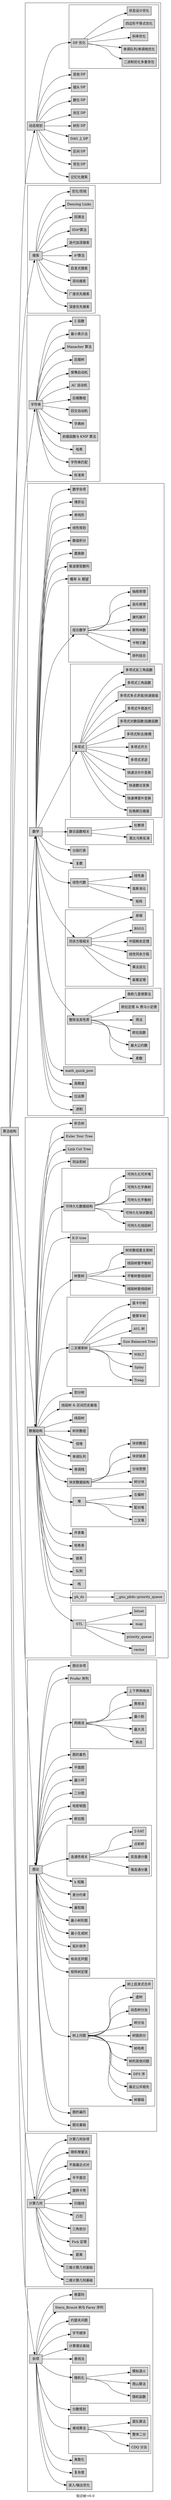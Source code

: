 digraph{
    graph[rankdir=LR];
    node[shape=box,style=filled];

    root[label="算法结构"];
    root -> dp;
    root -> search;
    root -> string;
    root -> math;
    root -> ds;
    root -> gra;
    root -> geometry;
    root -> misc;

    subgraph cluster_search{/*{{{*/
        search[label="搜索"];
        search_dfs[label="深度优先搜索"];
        search_bfs[label="广度优先搜索"];
        search_bidir[label="双向搜索"];
        search_heuristic[label="启发式搜索"];
        search_astar[label="A*算法"];
        search_iter[label="迭代加深搜索"];
        search_ida[label="IDA*算法"];
        search_back[label="回溯法"];
        search_dlx[label="Dancing Links"];
        search_opt[label="优化/剪枝"];

        search -> {
            search_dfs,
                search_bfs,
                search_bidir,
                search_heuristic,
                search_astar,
                search_iter,
                search_ida,
                search_back,
                search_dlx,
                search_opt
        }
    }/*}}}*/
    subgraph cluster_dp{/*{{{*/
        //bgcolor="green";
        dp[label="动态规划"];
        dp_memo[label="记忆化搜索"];
        dp_knapsack[label="背包 DP"];
        dp_interval[label="区间 DP"];
        dp_dag[label="DAG 上 DP"];
        dp_tree[label="树形 DP"];
        dp_state[label="状圧 DP"];
        dp_number[label="数位 DP"];
        dp_plug[label="插头 DP"];
        dp_misc[label="其他 DP"];

        dp -> { 
            dp_memo,
                dp_knapsack,
                dp_interval,
                dp_dag,
                dp_tree,
                dp_state,
                dp_number,
                dp_plug,
                dp_opt,
                dp_misc
        }

        subgraph cluster_dp_opt{
            dp_opt[label="DP 优化"];
            dp_opt_bin_knapsack[label="二进制优化多重背包"];
            dp_opt_bin_mon_que_stack[label="单调队列/单调栈优化"];
            dp_opt_con_hull_opt[label="斜率优化"];
            dp_opt_knu_yao_qua_ine[label="四边形不等式优化"];
            dp_opt_sta_opt[label="状态设计优化"];

            dp_opt ->{
                dp_opt_bin_knapsack,
                    dp_opt_bin_mon_que_stack,
                    dp_opt_con_hull_opt,
                    dp_opt_knu_yao_qua_ine,
                    dp_opt_sta_opt
            }
        }
    }/*}}}*/
    subgraph cluster_string{/*{{{*/
        string[label="字符串"];
        string_stl[label="标准库"];
        string_match[label="字符串匹配"];
        string_hash[label="哈希"];
        string_pre[label="前缀函数与 KMP 算法"];
        string_trie[label="字典树"];
        string_pam[label="回文自动机"];
        string_sa[label="后缀数组"];
        string_ac[label="AC 自动机"];
        string_sam[label="侯嘴自动机"];
        string_suf_tree[label="后缀树"];
        string_manacher[label="Manacher 算法"];
        string_min[label="最小表示法"];
        string_z[label="Z 函数"];

        string -> {
            string_stl,
                string_match,
                string_hash,
                string_pre,
                string_trie,
                string_pam,
                string_sa,
                string_ac,
                string_sam,
                string_suf_tree,
                string_manacher,
                string_min,
                string_z
        }
    }/*}}}*/
    subgraph cluster_math{/*{{{*/
        math[label="数学"];
        math_base[label="进制"];
        math_bit[label="位运算"];
        math_bignum[label="高精度"];
        math_quick_pow[labek="快速幂"];

        subgraph cluster_math_div{/*{{{*/
            math_div[label="整除及其性质"];
            math_prime[label="素数"];
            math_gcd[label="最大公约数"];
            math_euler[label="欧拉函数"];
            math_sieve[label="筛法"];
            math_fermat[label="欧拉定理 & 费马小定理"];
            math_euclidean_like[label="类欧几里德算法"];

            math_div -> {
                math_prime,
                    math_gcd,
                    math_euler,
                    math_sieve,
                    math_fermat,
                    math_euclidean_like
            }
        }/*}}}*/
        subgraph cluster_math_modular{/*{{{*/
            math_modular[label="同余方程相关"];
            math_bezouts[label="裴蜀定理"];
            math_inverse[label="乘法逆元"];
            math_linear_equation[label="线性同余方程"];
            math_crt[label="中国剩余定理"];
            math_bsgs[label="BSGS"];
            math_primitive_root[label="原根"];

            math_modular -> {
                math_bezouts,
                    math_inverse,
                    math_linear_equation,
                    math_crt,
                    math_bsgs,
                    math_primitive_root
            }
        }/*}}}*/
        subgraph cluster_math_linear_algebra{/*{{{*/
            math_linear_algebra[label="线性代数"];
            math_matrix[label="矩阵"];
            math_gauss[label="高斯消元"];
            math_basis[label="线性基"];

            math_linear_algebra -> {
                math_matrix,
                    math_gauss,
                    math_basis
            }
        }/*}}}*/
        math_complex[label="复数"];
        math_dictionary[label="分段打表"];
        subgraph cluster_math_number_theorem{/*{{{*/
            math_number_theorem[label="数论函数相关"];
            math_mobius[label=" 莫比乌斯反演"];
            math_du_sieves[label="杜教筛"];

            math_number_theorem -> {
                math_mobius,
                    math_du_sieves
            }
        }/*}}}*/
        subgraph cluster_math_poly{/*{{{*/
            math_poly[label="多项式"];
            math_poly_lagrange_poly[label="拉格朗日插值"];
            math_poly_fft[label="快速傅里叶变换"];
            math_poly_ntt[label="快速数论变换"];
            math_poly_fwt[label="快速沃尔什变换"];
            math_poly_inv[label="多项式求逆"];
            math_poly_sqrt[label="多项式开方"];
            math_poly_div_mod[label="多项式除法|取模"];
            math_poly_ln_exp[label="多项式对数函数|指数函数"];
            math_poly_newton[label="多项式牛顿迭代"];
            math_poly_mul_eval_inter[label="多项式多点求值|快速插值"];
            math_poly_tri_func[label="多项式三角函数"];
            math_poly_inv_tri_func[label="多项式反三角函数"];

            math_poly -> {
                math_poly_lagrange_poly,
                    math_poly_fft,
                    math_poly_ntt,
                    math_poly_fwt,
                    math_poly_inv,
                    math_poly_sqrt,
                    math_poly_div_mod,
                    math_poly_ln_exp,
                    math_poly_newton,
                    math_poly_mul_eval_inter,
                    math_poly_tri_func,
                    math_poly_inv_tri_func
            }
        }/*}}}*/
        subgraph cluster_math_comb{/*{{{*/
            math_comb[label="组合数学"];
            math_combination[label="排列组合"];
            math_catalan[label="卡特兰数"];
            math_stirling[label="斯特林数"];
            math_cantor[label="康托展开"];
            math_inc_exc_pri[label="容斥原理"];
            math_dra_pri[label="抽屉原理"];

            math_comb -> {
                math_combination,
                    math_catalan,
                    math_stirling,
                    math_cantor,
                    math_inc_exc_pri,
                    math_dra_pri
            }
        }/*}}}*/
        math_expectation[label="概率 & 期望"];
        math_fibonacci[label="斐波那契数列"];
        math_permutation_group[label="置换群"];
        math_integral[label="数值积分"];
        math_linear_programming[label="线性规划"];
        math_simplex[label="单纯形"];
        math_game_theory[label="博弈论"];
        math_misc[label="数学杂项"];

        math -> {
            math_base,
                math_bit,
                math_bignum,
                math_quick_pow,
                math_div,
                math_modular,
                math_linear_algebra,
                math_complex,
                math_dictionary,
                math_number_theorem,
                math_poly,
                math_comb,
                math_expectation,
                math_fibonacci,
                math_permutation_group,
                math_integral,
                math_linear_programming,
                math_simplex,
                math_game_theory,
                math_misc
        }
    }/*}}}*/
    subgraph cluster_ds{/*{{{*/
        ds[label="数据结构"];

        subgraph cluster_ds_stl{
            ds_stl[label="STL"];
            ds_stl_vector[label="vector"];
            ds_stl_priority_queue[label="priority_queue"];
            ds_stl_map[label="map"];
            ds_stl_bitset[label="bitset"];

            ds_stl -> {
                ds_stl_vector,
                    ds_stl_priority_queue,
                    ds_stl_map,
                    ds_stl_bitset
            }
        }
        subgraph cluster_ds_pbds{
            ds_pbds[label="pb_ds"];
            ds_pb_ds_priority_queue[label="__gnu_pbds::priority_queue"];

            ds_pbds -> ds_pb_ds_priority_queue;
        }
        ds_stack[label="栈"];
        ds_queue[label="队列"];
        ds_linked_list[label="链表"];
        ds_hash[label="哈希表"];
        ds_dsu[label="并查集"];

        subgraph cluster_ds_heap{
            ds_heap[label="堆"];
            ds_binary_heap[label="二叉堆"];
            ds_pairing_heap[label="配对堆"];
            ds_leftist_tree[label="左偏树"];

            ds_heap -> {
                ds_binary_heap,
                    ds_pairing_heap,
                    ds_leftist_tree
            }
        }
        subgraph ds_block{
            ds_block[label="块状数据结构"];
            ds_square_root_decomposition[label="分块思想"];
            ds_block_list[label="块状链表"];
            ds_block_array[label="块状数组"];
            ds_tree_decompose[label="树分块"];

            ds_block -> {
                ds_square_root_decomposition,
                    ds_block_list,
                    ds_block_array,
                    ds_tree_decompose
            }
        }
        ds_monotonous_stack[label="单调栈"];
        ds_monotonous_queue[label="单调队列"];
        ds_sparse_table[label="倍增"];
        ds_bit[label="树状数组"];
        ds_segment[label="线段树"];
        ds_segment_tree_beats[label="线段树 & 区间历史最值"];
        ds_dividing[label="划分树"];

        subgraph cluster_ds_bst{
            ds_bst[label="二叉搜索树"];
            ds_treap[label="Treap"];
            ds_splay[label="Splay"];
            ds_wblt[label="WBLT"];
            ds_sbt[label="Size Balanced Tree"];
            ds_avl[label="AVL 树"];
            ds_scapegoat[label="替罪羊树"];
            ds_cartesian_tree[label="笛卡尔树"];

            ds_bst -> {
                ds_treap,
                    ds_splay,
                    ds_wblt,
                    ds_sbt,
                    ds_avl,
                    ds_scapegoat,
                    ds_cartesian_tree
            }
        }
        subgraph cluster_ds_dsids{
            ds_dsids[label="树套树"];
            ds_seg_in_seg[label="线段树套线段树"];
            ds_seg_in_balanced[label="平衡树套线段树"];
            ds_balanced_in_seg[label="线段树套平衡树"];
            ds_persistent_in_bit[label="树状数组套主席树"];

            ds_dsids -> {
                ds_seg_in_seg,
                    ds_seg_in_balanced,
                    ds_balanced_in_seg,
                    ds_persistent_in_bit
            }
        }
        ds_k_dtree[label="K-D tree"];

        subgraph cluster_ds_persis{
            ds_persis[label="可持久化数据结构"];
            ds_persistent_seg[label="可持久化线段树"];
            ds_persistent_block_array[label="可持久化块状数组"];
            ds_persistent_balanced[label="可持久化平衡树"];
            ds_persistent_trie[label="可持久化字典树"];
            ds_persistent_heap[label="可持久化可并堆"];

            ds_persis -> {
                ds_persistent_seg,
                    ds_persistent_block_array,
                    ds_persistent_balanced,
                    ds_persistent_trie,
                    ds_persistent_heap
            }
        }
        ds_odt[label="珂朵莉树"];
        ds_lct[label="Link Cut Tree"];
        ds_ett[label="Euler Tour Tree"];
        ds_divide_combine[label="析合树"];

        ds -> {
            ds_stl,
                ds_pbds,
                ds_stack,
                ds_queue,
                ds_linked_list,
                ds_hash,
                ds_dsu,
                ds_heap,
                ds_block,
                ds_monotonous_stack,
                ds_monotonous_queue,
                ds_sparse_table,
                ds_bit,
                ds_segment,
                ds_segment_tree_beats,
                ds_dividing,
                ds_bst,
                ds_dsids,
                ds_k_dtree,
                ds_persis,
                ds_odt,
                ds_lct,
                ds_ett,
                ds_divide_combine
        }
    }/*}}}*/
    subgraph cluster_gra{/*{{{*/
        gra[label="图论"];
        graph_basic[label="图论基础"];
        graph_traverse[label="图的遍历"];

        subgraph cluster_gra_tree{
            gra_tree[label="树上问题"];
            graph_tree_basic[label="树基础"];
            graph_lca[label="最近公共祖先"];
            graph_dfs_order[label="DFS 序"];
            graph_tree_misc[label="树的其他问题"];
            graph_tree_hash[label="树哈希"];
            graph_heavy_light_decomposition[label="树链剖分"];
            graph_tree_divide[label="树分治"];
            graph_dynamic_tree_divide[label="动态树分治"];
            graph_virtual_tree[label="虚树"];
            graph_dsu_on_tree[label="树上启发式合并"];

            gra_tree -> {
                graph_tree_basic,
                    graph_lca,
                    graph_dfs_order,
                    graph_tree_misc,
                    graph_tree_hash,
                    graph_heavy_light_decomposition,
                    graph_tree_divide,
                    graph_dynamic_tree_divide,
                    graph_virtual_tree,
                    graph_dsu_on_tree
            }
        }
        graph_matrix_tree[label="矩阵树定理"];
        graph_dag[label="有向无环图"];
        graph_topo[label="拓扑排序"];
        graph_mst[label="最小生成树"];
        graphst[label="最小树形图"];
        graph_shortest_path[label="最短路"];
        graph_differential_constraints[label="差分约束"];
        graph_kth_path[label="k 短路"];

        subgraph cluster_gra_com{
            gra_com[label="连通性相关"];
            graph_scc[label="强连通分量"];
            graph_bcc[label="双连通分量"];
            graph_bridge[label="点和桥"];
            graph_2_sat[label="2-SAT"];

            gra_com -> {
                graph_scc,
                    graph_bcc,
                    graph_bridge,
                    graph_2_sat
            }
        }
        graph_euler[label="欧拉图"];
        graph_hamilton[label="哈密顿图"];
        graph_bi_graph[label="二分图"];
        graph_min_circle[label="最小环"];
        graph_planar[label="平面图"];
        graph_color[label="图的着色"];

        subgraph cluster_gra_flow{
            gra_flow[label="网络流"];
            graph_flow_node[label="拆点"];
            graph_flow_max_flow[label="最大流"];
            graph_flow_min_cut[label="最小割"];
            graph_flow_min_cost[label="费用流"];
            graph_flow_bound[label="上下界网络流"];

            gra_flow -> {
                graph_flow_node,
                    graph_flow_max_flow,
                    graph_flow_min_cut,
                    graph_flow_min_cost,
                    graph_flow_bound
            }
        }
        graph_prufer[label="Prufer 序列"];
        graph_misc[label="图论杂项"];

        gra -> {
            graph_basic,
                graph_traverse,
                gra_tree,
                graph_matrix_tree,
                graph_dag,
                graph_topo,
                graph_mst,
                graphst,
                graph_shortest_path,
                graph_differential_constraints,
                graph_kth_path,
                gra_com,
                graph_euler,
                graph_hamilton,
                graph_bi_graph,
                graph_min_circle,
                graph_planar,
                graph_color,
                gra_flow,
                graph_prufer,
                graph_misc
        }
    }/*}}}*/
    subgraph cluster_geometry{/*{{{*/
        geometry[label="计算几何"];
        geometry_2d[label="二维计算几何基础"];
        geometry_3d[label="三维计算几何基础"];
        geometry_distance[label="距离"];
        geometry_pick[label="Pick 定理"];
        geometry_triangulation[label="三角剖分"];
        geometry_convex_hull[label="凸包"];
        geometry_scanning[label="扫描线"];
        geometry_rotating_calipers[label="旋转卡壳"];
        geometry_half_plane_intersection[label="半平面交"];
        geometry_nearest_points[label="平面最近点对"];
        geometry_random_incremental[label="随机增量法"];
        geometry_magic[label="计算几何杂项"];

        geometry -> {
            geometry_2d,
                geometry_3d,
                geometry_distance,
                geometry_pick,
                geometry_triangulation,
                geometry_convex_hull,
                geometry_scanning,
                geometry_rotating_calipers,
                geometry_half_plane_intersection,
                geometry_nearest_points,
                geometry_random_incremental,
                geometry_magic
        }
    }/*}}}*/
    subgraph cluster_misc{/*{{{*/
        misc[label="杂项"];
        misc_io[label="读入/输出优化"];
        misc_complexity[label="复杂度"];
        misc_discrete[label="离散化"];

        subgraph cluster_misc_offline{
            misc_offline[label="离线算法"];
            misc_cdq_divide[label="CDQ 分治"];
            misc_parallel_binsearch[label="整体二分"];
            misc_mo_algo[label="莫队算法"];

            misc_offline -> {
                misc_cdq_divide,
                    misc_parallel_binsearch,
                    misc_mo_algo
            }
        }
        misc_fractional_programming[label="分数规划"];
        subgraph cluster_misc_random{
            misc_random[label="随机化"];
            misc_random_func[label="随机函数"];
            misc_hill_climbing[label="爬山算法"];
            misc_simulated_annealing[label="模拟退火"];
            misc_random -> {
                misc_random_func,
                    misc_hill_climbing,
                    misc_simulated_annealing
            }
        }
        misc_largest_matrix[label="悬线法"];
        misc_cc_basic[label="计算理论基础"];
        misc_endianness[label="字节顺序"];
        misc_josephus[label="约瑟夫问题"];
        misc_stern_brocot[label="Stern_Brocot 树与 Farey 序列"];
        misc_gray_code[label="格雷码"];

        misc -> {
            misc_io,
                misc_complexity,
                misc_discrete,
                misc_offline,
                misc_fractional_programming,
                misc_random,
                misc_largest_matrix,
                misc_cc_basic,
                misc_endianness,
                misc_josephus,
                misc_stern_brocot,
                misc_gray_code
        }
    }/*}}}*/

    label="知识树 v0.0";
}
